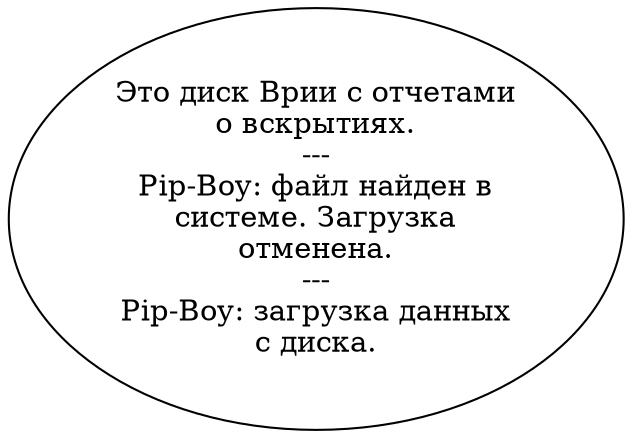 digraph vreedisk {
  "start" [style=filled       fillcolor="#FFFFFF"       color="#000000"]
  "start" [label="Это диск Врии с отчетами\nо вскрытиях.\n---\nPip-Boy: файл найден в\nсистеме. Загрузка\nотменена.\n---\nPip-Boy: загрузка данных\nс диска."]
}